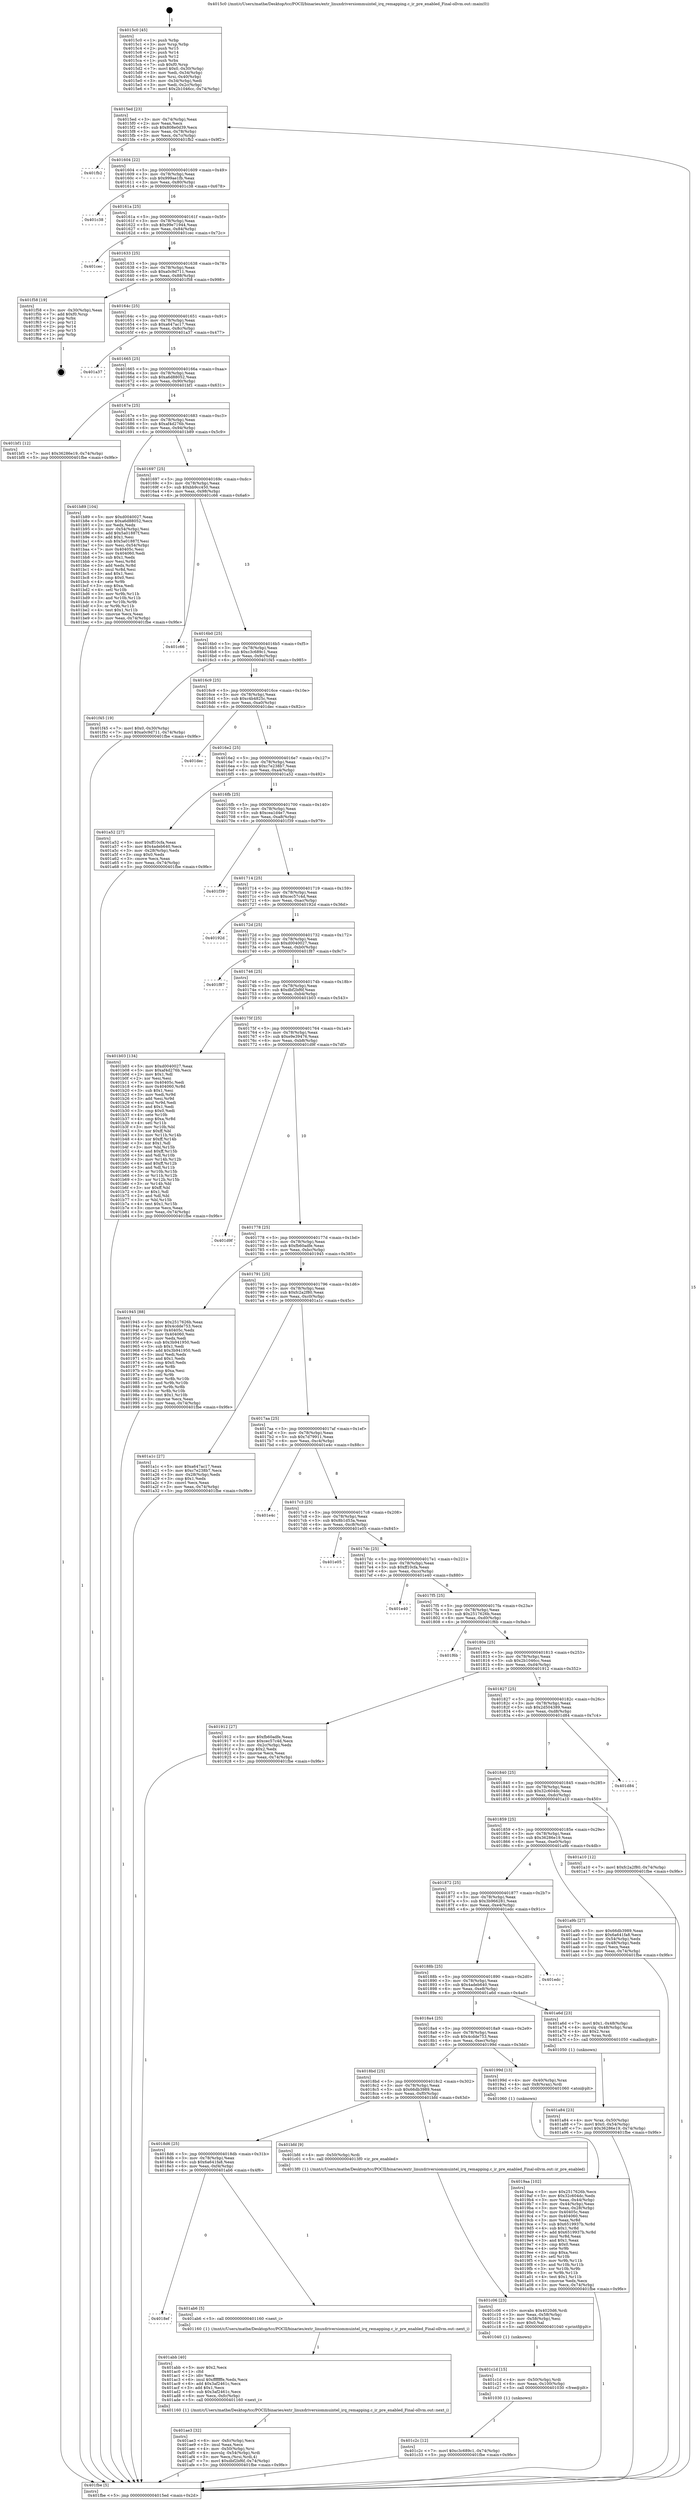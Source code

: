 digraph "0x4015c0" {
  label = "0x4015c0 (/mnt/c/Users/mathe/Desktop/tcc/POCII/binaries/extr_linuxdriversiommuintel_irq_remapping.c_ir_pre_enabled_Final-ollvm.out::main(0))"
  labelloc = "t"
  node[shape=record]

  Entry [label="",width=0.3,height=0.3,shape=circle,fillcolor=black,style=filled]
  "0x4015ed" [label="{
     0x4015ed [23]\l
     | [instrs]\l
     &nbsp;&nbsp;0x4015ed \<+3\>: mov -0x74(%rbp),%eax\l
     &nbsp;&nbsp;0x4015f0 \<+2\>: mov %eax,%ecx\l
     &nbsp;&nbsp;0x4015f2 \<+6\>: sub $0x808e0d39,%ecx\l
     &nbsp;&nbsp;0x4015f8 \<+3\>: mov %eax,-0x78(%rbp)\l
     &nbsp;&nbsp;0x4015fb \<+3\>: mov %ecx,-0x7c(%rbp)\l
     &nbsp;&nbsp;0x4015fe \<+6\>: je 0000000000401fb2 \<main+0x9f2\>\l
  }"]
  "0x401fb2" [label="{
     0x401fb2\l
  }", style=dashed]
  "0x401604" [label="{
     0x401604 [22]\l
     | [instrs]\l
     &nbsp;&nbsp;0x401604 \<+5\>: jmp 0000000000401609 \<main+0x49\>\l
     &nbsp;&nbsp;0x401609 \<+3\>: mov -0x78(%rbp),%eax\l
     &nbsp;&nbsp;0x40160c \<+5\>: sub $0x999ae1fb,%eax\l
     &nbsp;&nbsp;0x401611 \<+3\>: mov %eax,-0x80(%rbp)\l
     &nbsp;&nbsp;0x401614 \<+6\>: je 0000000000401c38 \<main+0x678\>\l
  }"]
  Exit [label="",width=0.3,height=0.3,shape=circle,fillcolor=black,style=filled,peripheries=2]
  "0x401c38" [label="{
     0x401c38\l
  }", style=dashed]
  "0x40161a" [label="{
     0x40161a [25]\l
     | [instrs]\l
     &nbsp;&nbsp;0x40161a \<+5\>: jmp 000000000040161f \<main+0x5f\>\l
     &nbsp;&nbsp;0x40161f \<+3\>: mov -0x78(%rbp),%eax\l
     &nbsp;&nbsp;0x401622 \<+5\>: sub $0x99e71944,%eax\l
     &nbsp;&nbsp;0x401627 \<+6\>: mov %eax,-0x84(%rbp)\l
     &nbsp;&nbsp;0x40162d \<+6\>: je 0000000000401cec \<main+0x72c\>\l
  }"]
  "0x401c2c" [label="{
     0x401c2c [12]\l
     | [instrs]\l
     &nbsp;&nbsp;0x401c2c \<+7\>: movl $0xc3c689c1,-0x74(%rbp)\l
     &nbsp;&nbsp;0x401c33 \<+5\>: jmp 0000000000401fbe \<main+0x9fe\>\l
  }"]
  "0x401cec" [label="{
     0x401cec\l
  }", style=dashed]
  "0x401633" [label="{
     0x401633 [25]\l
     | [instrs]\l
     &nbsp;&nbsp;0x401633 \<+5\>: jmp 0000000000401638 \<main+0x78\>\l
     &nbsp;&nbsp;0x401638 \<+3\>: mov -0x78(%rbp),%eax\l
     &nbsp;&nbsp;0x40163b \<+5\>: sub $0xa0c9d711,%eax\l
     &nbsp;&nbsp;0x401640 \<+6\>: mov %eax,-0x88(%rbp)\l
     &nbsp;&nbsp;0x401646 \<+6\>: je 0000000000401f58 \<main+0x998\>\l
  }"]
  "0x401c1d" [label="{
     0x401c1d [15]\l
     | [instrs]\l
     &nbsp;&nbsp;0x401c1d \<+4\>: mov -0x50(%rbp),%rdi\l
     &nbsp;&nbsp;0x401c21 \<+6\>: mov %eax,-0x100(%rbp)\l
     &nbsp;&nbsp;0x401c27 \<+5\>: call 0000000000401030 \<free@plt\>\l
     | [calls]\l
     &nbsp;&nbsp;0x401030 \{1\} (unknown)\l
  }"]
  "0x401f58" [label="{
     0x401f58 [19]\l
     | [instrs]\l
     &nbsp;&nbsp;0x401f58 \<+3\>: mov -0x30(%rbp),%eax\l
     &nbsp;&nbsp;0x401f5b \<+7\>: add $0xf0,%rsp\l
     &nbsp;&nbsp;0x401f62 \<+1\>: pop %rbx\l
     &nbsp;&nbsp;0x401f63 \<+2\>: pop %r12\l
     &nbsp;&nbsp;0x401f65 \<+2\>: pop %r14\l
     &nbsp;&nbsp;0x401f67 \<+2\>: pop %r15\l
     &nbsp;&nbsp;0x401f69 \<+1\>: pop %rbp\l
     &nbsp;&nbsp;0x401f6a \<+1\>: ret\l
  }"]
  "0x40164c" [label="{
     0x40164c [25]\l
     | [instrs]\l
     &nbsp;&nbsp;0x40164c \<+5\>: jmp 0000000000401651 \<main+0x91\>\l
     &nbsp;&nbsp;0x401651 \<+3\>: mov -0x78(%rbp),%eax\l
     &nbsp;&nbsp;0x401654 \<+5\>: sub $0xa647ac17,%eax\l
     &nbsp;&nbsp;0x401659 \<+6\>: mov %eax,-0x8c(%rbp)\l
     &nbsp;&nbsp;0x40165f \<+6\>: je 0000000000401a37 \<main+0x477\>\l
  }"]
  "0x401c06" [label="{
     0x401c06 [23]\l
     | [instrs]\l
     &nbsp;&nbsp;0x401c06 \<+10\>: movabs $0x4020d6,%rdi\l
     &nbsp;&nbsp;0x401c10 \<+3\>: mov %eax,-0x58(%rbp)\l
     &nbsp;&nbsp;0x401c13 \<+3\>: mov -0x58(%rbp),%esi\l
     &nbsp;&nbsp;0x401c16 \<+2\>: mov $0x0,%al\l
     &nbsp;&nbsp;0x401c18 \<+5\>: call 0000000000401040 \<printf@plt\>\l
     | [calls]\l
     &nbsp;&nbsp;0x401040 \{1\} (unknown)\l
  }"]
  "0x401a37" [label="{
     0x401a37\l
  }", style=dashed]
  "0x401665" [label="{
     0x401665 [25]\l
     | [instrs]\l
     &nbsp;&nbsp;0x401665 \<+5\>: jmp 000000000040166a \<main+0xaa\>\l
     &nbsp;&nbsp;0x40166a \<+3\>: mov -0x78(%rbp),%eax\l
     &nbsp;&nbsp;0x40166d \<+5\>: sub $0xa6d88052,%eax\l
     &nbsp;&nbsp;0x401672 \<+6\>: mov %eax,-0x90(%rbp)\l
     &nbsp;&nbsp;0x401678 \<+6\>: je 0000000000401bf1 \<main+0x631\>\l
  }"]
  "0x401ae3" [label="{
     0x401ae3 [32]\l
     | [instrs]\l
     &nbsp;&nbsp;0x401ae3 \<+6\>: mov -0xfc(%rbp),%ecx\l
     &nbsp;&nbsp;0x401ae9 \<+3\>: imul %eax,%ecx\l
     &nbsp;&nbsp;0x401aec \<+4\>: mov -0x50(%rbp),%rsi\l
     &nbsp;&nbsp;0x401af0 \<+4\>: movslq -0x54(%rbp),%rdi\l
     &nbsp;&nbsp;0x401af4 \<+3\>: mov %ecx,(%rsi,%rdi,4)\l
     &nbsp;&nbsp;0x401af7 \<+7\>: movl $0xdbf2bf6f,-0x74(%rbp)\l
     &nbsp;&nbsp;0x401afe \<+5\>: jmp 0000000000401fbe \<main+0x9fe\>\l
  }"]
  "0x401bf1" [label="{
     0x401bf1 [12]\l
     | [instrs]\l
     &nbsp;&nbsp;0x401bf1 \<+7\>: movl $0x36286e19,-0x74(%rbp)\l
     &nbsp;&nbsp;0x401bf8 \<+5\>: jmp 0000000000401fbe \<main+0x9fe\>\l
  }"]
  "0x40167e" [label="{
     0x40167e [25]\l
     | [instrs]\l
     &nbsp;&nbsp;0x40167e \<+5\>: jmp 0000000000401683 \<main+0xc3\>\l
     &nbsp;&nbsp;0x401683 \<+3\>: mov -0x78(%rbp),%eax\l
     &nbsp;&nbsp;0x401686 \<+5\>: sub $0xaf4d276b,%eax\l
     &nbsp;&nbsp;0x40168b \<+6\>: mov %eax,-0x94(%rbp)\l
     &nbsp;&nbsp;0x401691 \<+6\>: je 0000000000401b89 \<main+0x5c9\>\l
  }"]
  "0x401abb" [label="{
     0x401abb [40]\l
     | [instrs]\l
     &nbsp;&nbsp;0x401abb \<+5\>: mov $0x2,%ecx\l
     &nbsp;&nbsp;0x401ac0 \<+1\>: cltd\l
     &nbsp;&nbsp;0x401ac1 \<+2\>: idiv %ecx\l
     &nbsp;&nbsp;0x401ac3 \<+6\>: imul $0xfffffffe,%edx,%ecx\l
     &nbsp;&nbsp;0x401ac9 \<+6\>: add $0x3af2461c,%ecx\l
     &nbsp;&nbsp;0x401acf \<+3\>: add $0x1,%ecx\l
     &nbsp;&nbsp;0x401ad2 \<+6\>: sub $0x3af2461c,%ecx\l
     &nbsp;&nbsp;0x401ad8 \<+6\>: mov %ecx,-0xfc(%rbp)\l
     &nbsp;&nbsp;0x401ade \<+5\>: call 0000000000401160 \<next_i\>\l
     | [calls]\l
     &nbsp;&nbsp;0x401160 \{1\} (/mnt/c/Users/mathe/Desktop/tcc/POCII/binaries/extr_linuxdriversiommuintel_irq_remapping.c_ir_pre_enabled_Final-ollvm.out::next_i)\l
  }"]
  "0x401b89" [label="{
     0x401b89 [104]\l
     | [instrs]\l
     &nbsp;&nbsp;0x401b89 \<+5\>: mov $0xd0040027,%eax\l
     &nbsp;&nbsp;0x401b8e \<+5\>: mov $0xa6d88052,%ecx\l
     &nbsp;&nbsp;0x401b93 \<+2\>: xor %edx,%edx\l
     &nbsp;&nbsp;0x401b95 \<+3\>: mov -0x54(%rbp),%esi\l
     &nbsp;&nbsp;0x401b98 \<+6\>: add $0x5a01887f,%esi\l
     &nbsp;&nbsp;0x401b9e \<+3\>: add $0x1,%esi\l
     &nbsp;&nbsp;0x401ba1 \<+6\>: sub $0x5a01887f,%esi\l
     &nbsp;&nbsp;0x401ba7 \<+3\>: mov %esi,-0x54(%rbp)\l
     &nbsp;&nbsp;0x401baa \<+7\>: mov 0x40405c,%esi\l
     &nbsp;&nbsp;0x401bb1 \<+7\>: mov 0x404060,%edi\l
     &nbsp;&nbsp;0x401bb8 \<+3\>: sub $0x1,%edx\l
     &nbsp;&nbsp;0x401bbb \<+3\>: mov %esi,%r8d\l
     &nbsp;&nbsp;0x401bbe \<+3\>: add %edx,%r8d\l
     &nbsp;&nbsp;0x401bc1 \<+4\>: imul %r8d,%esi\l
     &nbsp;&nbsp;0x401bc5 \<+3\>: and $0x1,%esi\l
     &nbsp;&nbsp;0x401bc8 \<+3\>: cmp $0x0,%esi\l
     &nbsp;&nbsp;0x401bcb \<+4\>: sete %r9b\l
     &nbsp;&nbsp;0x401bcf \<+3\>: cmp $0xa,%edi\l
     &nbsp;&nbsp;0x401bd2 \<+4\>: setl %r10b\l
     &nbsp;&nbsp;0x401bd6 \<+3\>: mov %r9b,%r11b\l
     &nbsp;&nbsp;0x401bd9 \<+3\>: and %r10b,%r11b\l
     &nbsp;&nbsp;0x401bdc \<+3\>: xor %r10b,%r9b\l
     &nbsp;&nbsp;0x401bdf \<+3\>: or %r9b,%r11b\l
     &nbsp;&nbsp;0x401be2 \<+4\>: test $0x1,%r11b\l
     &nbsp;&nbsp;0x401be6 \<+3\>: cmovne %ecx,%eax\l
     &nbsp;&nbsp;0x401be9 \<+3\>: mov %eax,-0x74(%rbp)\l
     &nbsp;&nbsp;0x401bec \<+5\>: jmp 0000000000401fbe \<main+0x9fe\>\l
  }"]
  "0x401697" [label="{
     0x401697 [25]\l
     | [instrs]\l
     &nbsp;&nbsp;0x401697 \<+5\>: jmp 000000000040169c \<main+0xdc\>\l
     &nbsp;&nbsp;0x40169c \<+3\>: mov -0x78(%rbp),%eax\l
     &nbsp;&nbsp;0x40169f \<+5\>: sub $0xbb9cc450,%eax\l
     &nbsp;&nbsp;0x4016a4 \<+6\>: mov %eax,-0x98(%rbp)\l
     &nbsp;&nbsp;0x4016aa \<+6\>: je 0000000000401c66 \<main+0x6a6\>\l
  }"]
  "0x4018ef" [label="{
     0x4018ef\l
  }", style=dashed]
  "0x401c66" [label="{
     0x401c66\l
  }", style=dashed]
  "0x4016b0" [label="{
     0x4016b0 [25]\l
     | [instrs]\l
     &nbsp;&nbsp;0x4016b0 \<+5\>: jmp 00000000004016b5 \<main+0xf5\>\l
     &nbsp;&nbsp;0x4016b5 \<+3\>: mov -0x78(%rbp),%eax\l
     &nbsp;&nbsp;0x4016b8 \<+5\>: sub $0xc3c689c1,%eax\l
     &nbsp;&nbsp;0x4016bd \<+6\>: mov %eax,-0x9c(%rbp)\l
     &nbsp;&nbsp;0x4016c3 \<+6\>: je 0000000000401f45 \<main+0x985\>\l
  }"]
  "0x401ab6" [label="{
     0x401ab6 [5]\l
     | [instrs]\l
     &nbsp;&nbsp;0x401ab6 \<+5\>: call 0000000000401160 \<next_i\>\l
     | [calls]\l
     &nbsp;&nbsp;0x401160 \{1\} (/mnt/c/Users/mathe/Desktop/tcc/POCII/binaries/extr_linuxdriversiommuintel_irq_remapping.c_ir_pre_enabled_Final-ollvm.out::next_i)\l
  }"]
  "0x401f45" [label="{
     0x401f45 [19]\l
     | [instrs]\l
     &nbsp;&nbsp;0x401f45 \<+7\>: movl $0x0,-0x30(%rbp)\l
     &nbsp;&nbsp;0x401f4c \<+7\>: movl $0xa0c9d711,-0x74(%rbp)\l
     &nbsp;&nbsp;0x401f53 \<+5\>: jmp 0000000000401fbe \<main+0x9fe\>\l
  }"]
  "0x4016c9" [label="{
     0x4016c9 [25]\l
     | [instrs]\l
     &nbsp;&nbsp;0x4016c9 \<+5\>: jmp 00000000004016ce \<main+0x10e\>\l
     &nbsp;&nbsp;0x4016ce \<+3\>: mov -0x78(%rbp),%eax\l
     &nbsp;&nbsp;0x4016d1 \<+5\>: sub $0xc4b4825c,%eax\l
     &nbsp;&nbsp;0x4016d6 \<+6\>: mov %eax,-0xa0(%rbp)\l
     &nbsp;&nbsp;0x4016dc \<+6\>: je 0000000000401dec \<main+0x82c\>\l
  }"]
  "0x4018d6" [label="{
     0x4018d6 [25]\l
     | [instrs]\l
     &nbsp;&nbsp;0x4018d6 \<+5\>: jmp 00000000004018db \<main+0x31b\>\l
     &nbsp;&nbsp;0x4018db \<+3\>: mov -0x78(%rbp),%eax\l
     &nbsp;&nbsp;0x4018de \<+5\>: sub $0x6a641fa8,%eax\l
     &nbsp;&nbsp;0x4018e3 \<+6\>: mov %eax,-0xf4(%rbp)\l
     &nbsp;&nbsp;0x4018e9 \<+6\>: je 0000000000401ab6 \<main+0x4f6\>\l
  }"]
  "0x401dec" [label="{
     0x401dec\l
  }", style=dashed]
  "0x4016e2" [label="{
     0x4016e2 [25]\l
     | [instrs]\l
     &nbsp;&nbsp;0x4016e2 \<+5\>: jmp 00000000004016e7 \<main+0x127\>\l
     &nbsp;&nbsp;0x4016e7 \<+3\>: mov -0x78(%rbp),%eax\l
     &nbsp;&nbsp;0x4016ea \<+5\>: sub $0xc7e238b7,%eax\l
     &nbsp;&nbsp;0x4016ef \<+6\>: mov %eax,-0xa4(%rbp)\l
     &nbsp;&nbsp;0x4016f5 \<+6\>: je 0000000000401a52 \<main+0x492\>\l
  }"]
  "0x401bfd" [label="{
     0x401bfd [9]\l
     | [instrs]\l
     &nbsp;&nbsp;0x401bfd \<+4\>: mov -0x50(%rbp),%rdi\l
     &nbsp;&nbsp;0x401c01 \<+5\>: call 00000000004013f0 \<ir_pre_enabled\>\l
     | [calls]\l
     &nbsp;&nbsp;0x4013f0 \{1\} (/mnt/c/Users/mathe/Desktop/tcc/POCII/binaries/extr_linuxdriversiommuintel_irq_remapping.c_ir_pre_enabled_Final-ollvm.out::ir_pre_enabled)\l
  }"]
  "0x401a52" [label="{
     0x401a52 [27]\l
     | [instrs]\l
     &nbsp;&nbsp;0x401a52 \<+5\>: mov $0xff10cfa,%eax\l
     &nbsp;&nbsp;0x401a57 \<+5\>: mov $0x4adeb640,%ecx\l
     &nbsp;&nbsp;0x401a5c \<+3\>: mov -0x28(%rbp),%edx\l
     &nbsp;&nbsp;0x401a5f \<+3\>: cmp $0x0,%edx\l
     &nbsp;&nbsp;0x401a62 \<+3\>: cmove %ecx,%eax\l
     &nbsp;&nbsp;0x401a65 \<+3\>: mov %eax,-0x74(%rbp)\l
     &nbsp;&nbsp;0x401a68 \<+5\>: jmp 0000000000401fbe \<main+0x9fe\>\l
  }"]
  "0x4016fb" [label="{
     0x4016fb [25]\l
     | [instrs]\l
     &nbsp;&nbsp;0x4016fb \<+5\>: jmp 0000000000401700 \<main+0x140\>\l
     &nbsp;&nbsp;0x401700 \<+3\>: mov -0x78(%rbp),%eax\l
     &nbsp;&nbsp;0x401703 \<+5\>: sub $0xcea1d4e7,%eax\l
     &nbsp;&nbsp;0x401708 \<+6\>: mov %eax,-0xa8(%rbp)\l
     &nbsp;&nbsp;0x40170e \<+6\>: je 0000000000401f39 \<main+0x979\>\l
  }"]
  "0x401a84" [label="{
     0x401a84 [23]\l
     | [instrs]\l
     &nbsp;&nbsp;0x401a84 \<+4\>: mov %rax,-0x50(%rbp)\l
     &nbsp;&nbsp;0x401a88 \<+7\>: movl $0x0,-0x54(%rbp)\l
     &nbsp;&nbsp;0x401a8f \<+7\>: movl $0x36286e19,-0x74(%rbp)\l
     &nbsp;&nbsp;0x401a96 \<+5\>: jmp 0000000000401fbe \<main+0x9fe\>\l
  }"]
  "0x401f39" [label="{
     0x401f39\l
  }", style=dashed]
  "0x401714" [label="{
     0x401714 [25]\l
     | [instrs]\l
     &nbsp;&nbsp;0x401714 \<+5\>: jmp 0000000000401719 \<main+0x159\>\l
     &nbsp;&nbsp;0x401719 \<+3\>: mov -0x78(%rbp),%eax\l
     &nbsp;&nbsp;0x40171c \<+5\>: sub $0xcec57c4d,%eax\l
     &nbsp;&nbsp;0x401721 \<+6\>: mov %eax,-0xac(%rbp)\l
     &nbsp;&nbsp;0x401727 \<+6\>: je 000000000040192d \<main+0x36d\>\l
  }"]
  "0x4019aa" [label="{
     0x4019aa [102]\l
     | [instrs]\l
     &nbsp;&nbsp;0x4019aa \<+5\>: mov $0x2517626b,%ecx\l
     &nbsp;&nbsp;0x4019af \<+5\>: mov $0x32c604dc,%edx\l
     &nbsp;&nbsp;0x4019b4 \<+3\>: mov %eax,-0x44(%rbp)\l
     &nbsp;&nbsp;0x4019b7 \<+3\>: mov -0x44(%rbp),%eax\l
     &nbsp;&nbsp;0x4019ba \<+3\>: mov %eax,-0x28(%rbp)\l
     &nbsp;&nbsp;0x4019bd \<+7\>: mov 0x40405c,%eax\l
     &nbsp;&nbsp;0x4019c4 \<+7\>: mov 0x404060,%esi\l
     &nbsp;&nbsp;0x4019cb \<+3\>: mov %eax,%r8d\l
     &nbsp;&nbsp;0x4019ce \<+7\>: sub $0x6519937b,%r8d\l
     &nbsp;&nbsp;0x4019d5 \<+4\>: sub $0x1,%r8d\l
     &nbsp;&nbsp;0x4019d9 \<+7\>: add $0x6519937b,%r8d\l
     &nbsp;&nbsp;0x4019e0 \<+4\>: imul %r8d,%eax\l
     &nbsp;&nbsp;0x4019e4 \<+3\>: and $0x1,%eax\l
     &nbsp;&nbsp;0x4019e7 \<+3\>: cmp $0x0,%eax\l
     &nbsp;&nbsp;0x4019ea \<+4\>: sete %r9b\l
     &nbsp;&nbsp;0x4019ee \<+3\>: cmp $0xa,%esi\l
     &nbsp;&nbsp;0x4019f1 \<+4\>: setl %r10b\l
     &nbsp;&nbsp;0x4019f5 \<+3\>: mov %r9b,%r11b\l
     &nbsp;&nbsp;0x4019f8 \<+3\>: and %r10b,%r11b\l
     &nbsp;&nbsp;0x4019fb \<+3\>: xor %r10b,%r9b\l
     &nbsp;&nbsp;0x4019fe \<+3\>: or %r9b,%r11b\l
     &nbsp;&nbsp;0x401a01 \<+4\>: test $0x1,%r11b\l
     &nbsp;&nbsp;0x401a05 \<+3\>: cmovne %edx,%ecx\l
     &nbsp;&nbsp;0x401a08 \<+3\>: mov %ecx,-0x74(%rbp)\l
     &nbsp;&nbsp;0x401a0b \<+5\>: jmp 0000000000401fbe \<main+0x9fe\>\l
  }"]
  "0x40192d" [label="{
     0x40192d\l
  }", style=dashed]
  "0x40172d" [label="{
     0x40172d [25]\l
     | [instrs]\l
     &nbsp;&nbsp;0x40172d \<+5\>: jmp 0000000000401732 \<main+0x172\>\l
     &nbsp;&nbsp;0x401732 \<+3\>: mov -0x78(%rbp),%eax\l
     &nbsp;&nbsp;0x401735 \<+5\>: sub $0xd0040027,%eax\l
     &nbsp;&nbsp;0x40173a \<+6\>: mov %eax,-0xb0(%rbp)\l
     &nbsp;&nbsp;0x401740 \<+6\>: je 0000000000401f87 \<main+0x9c7\>\l
  }"]
  "0x4018bd" [label="{
     0x4018bd [25]\l
     | [instrs]\l
     &nbsp;&nbsp;0x4018bd \<+5\>: jmp 00000000004018c2 \<main+0x302\>\l
     &nbsp;&nbsp;0x4018c2 \<+3\>: mov -0x78(%rbp),%eax\l
     &nbsp;&nbsp;0x4018c5 \<+5\>: sub $0x66db3989,%eax\l
     &nbsp;&nbsp;0x4018ca \<+6\>: mov %eax,-0xf0(%rbp)\l
     &nbsp;&nbsp;0x4018d0 \<+6\>: je 0000000000401bfd \<main+0x63d\>\l
  }"]
  "0x401f87" [label="{
     0x401f87\l
  }", style=dashed]
  "0x401746" [label="{
     0x401746 [25]\l
     | [instrs]\l
     &nbsp;&nbsp;0x401746 \<+5\>: jmp 000000000040174b \<main+0x18b\>\l
     &nbsp;&nbsp;0x40174b \<+3\>: mov -0x78(%rbp),%eax\l
     &nbsp;&nbsp;0x40174e \<+5\>: sub $0xdbf2bf6f,%eax\l
     &nbsp;&nbsp;0x401753 \<+6\>: mov %eax,-0xb4(%rbp)\l
     &nbsp;&nbsp;0x401759 \<+6\>: je 0000000000401b03 \<main+0x543\>\l
  }"]
  "0x40199d" [label="{
     0x40199d [13]\l
     | [instrs]\l
     &nbsp;&nbsp;0x40199d \<+4\>: mov -0x40(%rbp),%rax\l
     &nbsp;&nbsp;0x4019a1 \<+4\>: mov 0x8(%rax),%rdi\l
     &nbsp;&nbsp;0x4019a5 \<+5\>: call 0000000000401060 \<atoi@plt\>\l
     | [calls]\l
     &nbsp;&nbsp;0x401060 \{1\} (unknown)\l
  }"]
  "0x401b03" [label="{
     0x401b03 [134]\l
     | [instrs]\l
     &nbsp;&nbsp;0x401b03 \<+5\>: mov $0xd0040027,%eax\l
     &nbsp;&nbsp;0x401b08 \<+5\>: mov $0xaf4d276b,%ecx\l
     &nbsp;&nbsp;0x401b0d \<+2\>: mov $0x1,%dl\l
     &nbsp;&nbsp;0x401b0f \<+2\>: xor %esi,%esi\l
     &nbsp;&nbsp;0x401b11 \<+7\>: mov 0x40405c,%edi\l
     &nbsp;&nbsp;0x401b18 \<+8\>: mov 0x404060,%r8d\l
     &nbsp;&nbsp;0x401b20 \<+3\>: sub $0x1,%esi\l
     &nbsp;&nbsp;0x401b23 \<+3\>: mov %edi,%r9d\l
     &nbsp;&nbsp;0x401b26 \<+3\>: add %esi,%r9d\l
     &nbsp;&nbsp;0x401b29 \<+4\>: imul %r9d,%edi\l
     &nbsp;&nbsp;0x401b2d \<+3\>: and $0x1,%edi\l
     &nbsp;&nbsp;0x401b30 \<+3\>: cmp $0x0,%edi\l
     &nbsp;&nbsp;0x401b33 \<+4\>: sete %r10b\l
     &nbsp;&nbsp;0x401b37 \<+4\>: cmp $0xa,%r8d\l
     &nbsp;&nbsp;0x401b3b \<+4\>: setl %r11b\l
     &nbsp;&nbsp;0x401b3f \<+3\>: mov %r10b,%bl\l
     &nbsp;&nbsp;0x401b42 \<+3\>: xor $0xff,%bl\l
     &nbsp;&nbsp;0x401b45 \<+3\>: mov %r11b,%r14b\l
     &nbsp;&nbsp;0x401b48 \<+4\>: xor $0xff,%r14b\l
     &nbsp;&nbsp;0x401b4c \<+3\>: xor $0x1,%dl\l
     &nbsp;&nbsp;0x401b4f \<+3\>: mov %bl,%r15b\l
     &nbsp;&nbsp;0x401b52 \<+4\>: and $0xff,%r15b\l
     &nbsp;&nbsp;0x401b56 \<+3\>: and %dl,%r10b\l
     &nbsp;&nbsp;0x401b59 \<+3\>: mov %r14b,%r12b\l
     &nbsp;&nbsp;0x401b5c \<+4\>: and $0xff,%r12b\l
     &nbsp;&nbsp;0x401b60 \<+3\>: and %dl,%r11b\l
     &nbsp;&nbsp;0x401b63 \<+3\>: or %r10b,%r15b\l
     &nbsp;&nbsp;0x401b66 \<+3\>: or %r11b,%r12b\l
     &nbsp;&nbsp;0x401b69 \<+3\>: xor %r12b,%r15b\l
     &nbsp;&nbsp;0x401b6c \<+3\>: or %r14b,%bl\l
     &nbsp;&nbsp;0x401b6f \<+3\>: xor $0xff,%bl\l
     &nbsp;&nbsp;0x401b72 \<+3\>: or $0x1,%dl\l
     &nbsp;&nbsp;0x401b75 \<+2\>: and %dl,%bl\l
     &nbsp;&nbsp;0x401b77 \<+3\>: or %bl,%r15b\l
     &nbsp;&nbsp;0x401b7a \<+4\>: test $0x1,%r15b\l
     &nbsp;&nbsp;0x401b7e \<+3\>: cmovne %ecx,%eax\l
     &nbsp;&nbsp;0x401b81 \<+3\>: mov %eax,-0x74(%rbp)\l
     &nbsp;&nbsp;0x401b84 \<+5\>: jmp 0000000000401fbe \<main+0x9fe\>\l
  }"]
  "0x40175f" [label="{
     0x40175f [25]\l
     | [instrs]\l
     &nbsp;&nbsp;0x40175f \<+5\>: jmp 0000000000401764 \<main+0x1a4\>\l
     &nbsp;&nbsp;0x401764 \<+3\>: mov -0x78(%rbp),%eax\l
     &nbsp;&nbsp;0x401767 \<+5\>: sub $0xe9e39476,%eax\l
     &nbsp;&nbsp;0x40176c \<+6\>: mov %eax,-0xb8(%rbp)\l
     &nbsp;&nbsp;0x401772 \<+6\>: je 0000000000401d9f \<main+0x7df\>\l
  }"]
  "0x4018a4" [label="{
     0x4018a4 [25]\l
     | [instrs]\l
     &nbsp;&nbsp;0x4018a4 \<+5\>: jmp 00000000004018a9 \<main+0x2e9\>\l
     &nbsp;&nbsp;0x4018a9 \<+3\>: mov -0x78(%rbp),%eax\l
     &nbsp;&nbsp;0x4018ac \<+5\>: sub $0x4cdde753,%eax\l
     &nbsp;&nbsp;0x4018b1 \<+6\>: mov %eax,-0xec(%rbp)\l
     &nbsp;&nbsp;0x4018b7 \<+6\>: je 000000000040199d \<main+0x3dd\>\l
  }"]
  "0x401d9f" [label="{
     0x401d9f\l
  }", style=dashed]
  "0x401778" [label="{
     0x401778 [25]\l
     | [instrs]\l
     &nbsp;&nbsp;0x401778 \<+5\>: jmp 000000000040177d \<main+0x1bd\>\l
     &nbsp;&nbsp;0x40177d \<+3\>: mov -0x78(%rbp),%eax\l
     &nbsp;&nbsp;0x401780 \<+5\>: sub $0xfb60adfe,%eax\l
     &nbsp;&nbsp;0x401785 \<+6\>: mov %eax,-0xbc(%rbp)\l
     &nbsp;&nbsp;0x40178b \<+6\>: je 0000000000401945 \<main+0x385\>\l
  }"]
  "0x401a6d" [label="{
     0x401a6d [23]\l
     | [instrs]\l
     &nbsp;&nbsp;0x401a6d \<+7\>: movl $0x1,-0x48(%rbp)\l
     &nbsp;&nbsp;0x401a74 \<+4\>: movslq -0x48(%rbp),%rax\l
     &nbsp;&nbsp;0x401a78 \<+4\>: shl $0x2,%rax\l
     &nbsp;&nbsp;0x401a7c \<+3\>: mov %rax,%rdi\l
     &nbsp;&nbsp;0x401a7f \<+5\>: call 0000000000401050 \<malloc@plt\>\l
     | [calls]\l
     &nbsp;&nbsp;0x401050 \{1\} (unknown)\l
  }"]
  "0x401945" [label="{
     0x401945 [88]\l
     | [instrs]\l
     &nbsp;&nbsp;0x401945 \<+5\>: mov $0x2517626b,%eax\l
     &nbsp;&nbsp;0x40194a \<+5\>: mov $0x4cdde753,%ecx\l
     &nbsp;&nbsp;0x40194f \<+7\>: mov 0x40405c,%edx\l
     &nbsp;&nbsp;0x401956 \<+7\>: mov 0x404060,%esi\l
     &nbsp;&nbsp;0x40195d \<+2\>: mov %edx,%edi\l
     &nbsp;&nbsp;0x40195f \<+6\>: sub $0x3b941950,%edi\l
     &nbsp;&nbsp;0x401965 \<+3\>: sub $0x1,%edi\l
     &nbsp;&nbsp;0x401968 \<+6\>: add $0x3b941950,%edi\l
     &nbsp;&nbsp;0x40196e \<+3\>: imul %edi,%edx\l
     &nbsp;&nbsp;0x401971 \<+3\>: and $0x1,%edx\l
     &nbsp;&nbsp;0x401974 \<+3\>: cmp $0x0,%edx\l
     &nbsp;&nbsp;0x401977 \<+4\>: sete %r8b\l
     &nbsp;&nbsp;0x40197b \<+3\>: cmp $0xa,%esi\l
     &nbsp;&nbsp;0x40197e \<+4\>: setl %r9b\l
     &nbsp;&nbsp;0x401982 \<+3\>: mov %r8b,%r10b\l
     &nbsp;&nbsp;0x401985 \<+3\>: and %r9b,%r10b\l
     &nbsp;&nbsp;0x401988 \<+3\>: xor %r9b,%r8b\l
     &nbsp;&nbsp;0x40198b \<+3\>: or %r8b,%r10b\l
     &nbsp;&nbsp;0x40198e \<+4\>: test $0x1,%r10b\l
     &nbsp;&nbsp;0x401992 \<+3\>: cmovne %ecx,%eax\l
     &nbsp;&nbsp;0x401995 \<+3\>: mov %eax,-0x74(%rbp)\l
     &nbsp;&nbsp;0x401998 \<+5\>: jmp 0000000000401fbe \<main+0x9fe\>\l
  }"]
  "0x401791" [label="{
     0x401791 [25]\l
     | [instrs]\l
     &nbsp;&nbsp;0x401791 \<+5\>: jmp 0000000000401796 \<main+0x1d6\>\l
     &nbsp;&nbsp;0x401796 \<+3\>: mov -0x78(%rbp),%eax\l
     &nbsp;&nbsp;0x401799 \<+5\>: sub $0xfc2a2f80,%eax\l
     &nbsp;&nbsp;0x40179e \<+6\>: mov %eax,-0xc0(%rbp)\l
     &nbsp;&nbsp;0x4017a4 \<+6\>: je 0000000000401a1c \<main+0x45c\>\l
  }"]
  "0x40188b" [label="{
     0x40188b [25]\l
     | [instrs]\l
     &nbsp;&nbsp;0x40188b \<+5\>: jmp 0000000000401890 \<main+0x2d0\>\l
     &nbsp;&nbsp;0x401890 \<+3\>: mov -0x78(%rbp),%eax\l
     &nbsp;&nbsp;0x401893 \<+5\>: sub $0x4adeb640,%eax\l
     &nbsp;&nbsp;0x401898 \<+6\>: mov %eax,-0xe8(%rbp)\l
     &nbsp;&nbsp;0x40189e \<+6\>: je 0000000000401a6d \<main+0x4ad\>\l
  }"]
  "0x401a1c" [label="{
     0x401a1c [27]\l
     | [instrs]\l
     &nbsp;&nbsp;0x401a1c \<+5\>: mov $0xa647ac17,%eax\l
     &nbsp;&nbsp;0x401a21 \<+5\>: mov $0xc7e238b7,%ecx\l
     &nbsp;&nbsp;0x401a26 \<+3\>: mov -0x28(%rbp),%edx\l
     &nbsp;&nbsp;0x401a29 \<+3\>: cmp $0x1,%edx\l
     &nbsp;&nbsp;0x401a2c \<+3\>: cmovl %ecx,%eax\l
     &nbsp;&nbsp;0x401a2f \<+3\>: mov %eax,-0x74(%rbp)\l
     &nbsp;&nbsp;0x401a32 \<+5\>: jmp 0000000000401fbe \<main+0x9fe\>\l
  }"]
  "0x4017aa" [label="{
     0x4017aa [25]\l
     | [instrs]\l
     &nbsp;&nbsp;0x4017aa \<+5\>: jmp 00000000004017af \<main+0x1ef\>\l
     &nbsp;&nbsp;0x4017af \<+3\>: mov -0x78(%rbp),%eax\l
     &nbsp;&nbsp;0x4017b2 \<+5\>: sub $0x7d79911,%eax\l
     &nbsp;&nbsp;0x4017b7 \<+6\>: mov %eax,-0xc4(%rbp)\l
     &nbsp;&nbsp;0x4017bd \<+6\>: je 0000000000401e4c \<main+0x88c\>\l
  }"]
  "0x401edc" [label="{
     0x401edc\l
  }", style=dashed]
  "0x401e4c" [label="{
     0x401e4c\l
  }", style=dashed]
  "0x4017c3" [label="{
     0x4017c3 [25]\l
     | [instrs]\l
     &nbsp;&nbsp;0x4017c3 \<+5\>: jmp 00000000004017c8 \<main+0x208\>\l
     &nbsp;&nbsp;0x4017c8 \<+3\>: mov -0x78(%rbp),%eax\l
     &nbsp;&nbsp;0x4017cb \<+5\>: sub $0x8b1d53a,%eax\l
     &nbsp;&nbsp;0x4017d0 \<+6\>: mov %eax,-0xc8(%rbp)\l
     &nbsp;&nbsp;0x4017d6 \<+6\>: je 0000000000401e05 \<main+0x845\>\l
  }"]
  "0x401872" [label="{
     0x401872 [25]\l
     | [instrs]\l
     &nbsp;&nbsp;0x401872 \<+5\>: jmp 0000000000401877 \<main+0x2b7\>\l
     &nbsp;&nbsp;0x401877 \<+3\>: mov -0x78(%rbp),%eax\l
     &nbsp;&nbsp;0x40187a \<+5\>: sub $0x3b966281,%eax\l
     &nbsp;&nbsp;0x40187f \<+6\>: mov %eax,-0xe4(%rbp)\l
     &nbsp;&nbsp;0x401885 \<+6\>: je 0000000000401edc \<main+0x91c\>\l
  }"]
  "0x401e05" [label="{
     0x401e05\l
  }", style=dashed]
  "0x4017dc" [label="{
     0x4017dc [25]\l
     | [instrs]\l
     &nbsp;&nbsp;0x4017dc \<+5\>: jmp 00000000004017e1 \<main+0x221\>\l
     &nbsp;&nbsp;0x4017e1 \<+3\>: mov -0x78(%rbp),%eax\l
     &nbsp;&nbsp;0x4017e4 \<+5\>: sub $0xff10cfa,%eax\l
     &nbsp;&nbsp;0x4017e9 \<+6\>: mov %eax,-0xcc(%rbp)\l
     &nbsp;&nbsp;0x4017ef \<+6\>: je 0000000000401e40 \<main+0x880\>\l
  }"]
  "0x401a9b" [label="{
     0x401a9b [27]\l
     | [instrs]\l
     &nbsp;&nbsp;0x401a9b \<+5\>: mov $0x66db3989,%eax\l
     &nbsp;&nbsp;0x401aa0 \<+5\>: mov $0x6a641fa8,%ecx\l
     &nbsp;&nbsp;0x401aa5 \<+3\>: mov -0x54(%rbp),%edx\l
     &nbsp;&nbsp;0x401aa8 \<+3\>: cmp -0x48(%rbp),%edx\l
     &nbsp;&nbsp;0x401aab \<+3\>: cmovl %ecx,%eax\l
     &nbsp;&nbsp;0x401aae \<+3\>: mov %eax,-0x74(%rbp)\l
     &nbsp;&nbsp;0x401ab1 \<+5\>: jmp 0000000000401fbe \<main+0x9fe\>\l
  }"]
  "0x401e40" [label="{
     0x401e40\l
  }", style=dashed]
  "0x4017f5" [label="{
     0x4017f5 [25]\l
     | [instrs]\l
     &nbsp;&nbsp;0x4017f5 \<+5\>: jmp 00000000004017fa \<main+0x23a\>\l
     &nbsp;&nbsp;0x4017fa \<+3\>: mov -0x78(%rbp),%eax\l
     &nbsp;&nbsp;0x4017fd \<+5\>: sub $0x2517626b,%eax\l
     &nbsp;&nbsp;0x401802 \<+6\>: mov %eax,-0xd0(%rbp)\l
     &nbsp;&nbsp;0x401808 \<+6\>: je 0000000000401f6b \<main+0x9ab\>\l
  }"]
  "0x401859" [label="{
     0x401859 [25]\l
     | [instrs]\l
     &nbsp;&nbsp;0x401859 \<+5\>: jmp 000000000040185e \<main+0x29e\>\l
     &nbsp;&nbsp;0x40185e \<+3\>: mov -0x78(%rbp),%eax\l
     &nbsp;&nbsp;0x401861 \<+5\>: sub $0x36286e19,%eax\l
     &nbsp;&nbsp;0x401866 \<+6\>: mov %eax,-0xe0(%rbp)\l
     &nbsp;&nbsp;0x40186c \<+6\>: je 0000000000401a9b \<main+0x4db\>\l
  }"]
  "0x401f6b" [label="{
     0x401f6b\l
  }", style=dashed]
  "0x40180e" [label="{
     0x40180e [25]\l
     | [instrs]\l
     &nbsp;&nbsp;0x40180e \<+5\>: jmp 0000000000401813 \<main+0x253\>\l
     &nbsp;&nbsp;0x401813 \<+3\>: mov -0x78(%rbp),%eax\l
     &nbsp;&nbsp;0x401816 \<+5\>: sub $0x2b1046cc,%eax\l
     &nbsp;&nbsp;0x40181b \<+6\>: mov %eax,-0xd4(%rbp)\l
     &nbsp;&nbsp;0x401821 \<+6\>: je 0000000000401912 \<main+0x352\>\l
  }"]
  "0x401a10" [label="{
     0x401a10 [12]\l
     | [instrs]\l
     &nbsp;&nbsp;0x401a10 \<+7\>: movl $0xfc2a2f80,-0x74(%rbp)\l
     &nbsp;&nbsp;0x401a17 \<+5\>: jmp 0000000000401fbe \<main+0x9fe\>\l
  }"]
  "0x401912" [label="{
     0x401912 [27]\l
     | [instrs]\l
     &nbsp;&nbsp;0x401912 \<+5\>: mov $0xfb60adfe,%eax\l
     &nbsp;&nbsp;0x401917 \<+5\>: mov $0xcec57c4d,%ecx\l
     &nbsp;&nbsp;0x40191c \<+3\>: mov -0x2c(%rbp),%edx\l
     &nbsp;&nbsp;0x40191f \<+3\>: cmp $0x2,%edx\l
     &nbsp;&nbsp;0x401922 \<+3\>: cmovne %ecx,%eax\l
     &nbsp;&nbsp;0x401925 \<+3\>: mov %eax,-0x74(%rbp)\l
     &nbsp;&nbsp;0x401928 \<+5\>: jmp 0000000000401fbe \<main+0x9fe\>\l
  }"]
  "0x401827" [label="{
     0x401827 [25]\l
     | [instrs]\l
     &nbsp;&nbsp;0x401827 \<+5\>: jmp 000000000040182c \<main+0x26c\>\l
     &nbsp;&nbsp;0x40182c \<+3\>: mov -0x78(%rbp),%eax\l
     &nbsp;&nbsp;0x40182f \<+5\>: sub $0x2d504389,%eax\l
     &nbsp;&nbsp;0x401834 \<+6\>: mov %eax,-0xd8(%rbp)\l
     &nbsp;&nbsp;0x40183a \<+6\>: je 0000000000401d84 \<main+0x7c4\>\l
  }"]
  "0x401fbe" [label="{
     0x401fbe [5]\l
     | [instrs]\l
     &nbsp;&nbsp;0x401fbe \<+5\>: jmp 00000000004015ed \<main+0x2d\>\l
  }"]
  "0x4015c0" [label="{
     0x4015c0 [45]\l
     | [instrs]\l
     &nbsp;&nbsp;0x4015c0 \<+1\>: push %rbp\l
     &nbsp;&nbsp;0x4015c1 \<+3\>: mov %rsp,%rbp\l
     &nbsp;&nbsp;0x4015c4 \<+2\>: push %r15\l
     &nbsp;&nbsp;0x4015c6 \<+2\>: push %r14\l
     &nbsp;&nbsp;0x4015c8 \<+2\>: push %r12\l
     &nbsp;&nbsp;0x4015ca \<+1\>: push %rbx\l
     &nbsp;&nbsp;0x4015cb \<+7\>: sub $0xf0,%rsp\l
     &nbsp;&nbsp;0x4015d2 \<+7\>: movl $0x0,-0x30(%rbp)\l
     &nbsp;&nbsp;0x4015d9 \<+3\>: mov %edi,-0x34(%rbp)\l
     &nbsp;&nbsp;0x4015dc \<+4\>: mov %rsi,-0x40(%rbp)\l
     &nbsp;&nbsp;0x4015e0 \<+3\>: mov -0x34(%rbp),%edi\l
     &nbsp;&nbsp;0x4015e3 \<+3\>: mov %edi,-0x2c(%rbp)\l
     &nbsp;&nbsp;0x4015e6 \<+7\>: movl $0x2b1046cc,-0x74(%rbp)\l
  }"]
  "0x401840" [label="{
     0x401840 [25]\l
     | [instrs]\l
     &nbsp;&nbsp;0x401840 \<+5\>: jmp 0000000000401845 \<main+0x285\>\l
     &nbsp;&nbsp;0x401845 \<+3\>: mov -0x78(%rbp),%eax\l
     &nbsp;&nbsp;0x401848 \<+5\>: sub $0x32c604dc,%eax\l
     &nbsp;&nbsp;0x40184d \<+6\>: mov %eax,-0xdc(%rbp)\l
     &nbsp;&nbsp;0x401853 \<+6\>: je 0000000000401a10 \<main+0x450\>\l
  }"]
  "0x401d84" [label="{
     0x401d84\l
  }", style=dashed]
  Entry -> "0x4015c0" [label=" 1"]
  "0x4015ed" -> "0x401fb2" [label=" 0"]
  "0x4015ed" -> "0x401604" [label=" 16"]
  "0x401f58" -> Exit [label=" 1"]
  "0x401604" -> "0x401c38" [label=" 0"]
  "0x401604" -> "0x40161a" [label=" 16"]
  "0x401f45" -> "0x401fbe" [label=" 1"]
  "0x40161a" -> "0x401cec" [label=" 0"]
  "0x40161a" -> "0x401633" [label=" 16"]
  "0x401c2c" -> "0x401fbe" [label=" 1"]
  "0x401633" -> "0x401f58" [label=" 1"]
  "0x401633" -> "0x40164c" [label=" 15"]
  "0x401c1d" -> "0x401c2c" [label=" 1"]
  "0x40164c" -> "0x401a37" [label=" 0"]
  "0x40164c" -> "0x401665" [label=" 15"]
  "0x401c06" -> "0x401c1d" [label=" 1"]
  "0x401665" -> "0x401bf1" [label=" 1"]
  "0x401665" -> "0x40167e" [label=" 14"]
  "0x401bfd" -> "0x401c06" [label=" 1"]
  "0x40167e" -> "0x401b89" [label=" 1"]
  "0x40167e" -> "0x401697" [label=" 13"]
  "0x401bf1" -> "0x401fbe" [label=" 1"]
  "0x401697" -> "0x401c66" [label=" 0"]
  "0x401697" -> "0x4016b0" [label=" 13"]
  "0x401b89" -> "0x401fbe" [label=" 1"]
  "0x4016b0" -> "0x401f45" [label=" 1"]
  "0x4016b0" -> "0x4016c9" [label=" 12"]
  "0x401b03" -> "0x401fbe" [label=" 1"]
  "0x4016c9" -> "0x401dec" [label=" 0"]
  "0x4016c9" -> "0x4016e2" [label=" 12"]
  "0x401abb" -> "0x401ae3" [label=" 1"]
  "0x4016e2" -> "0x401a52" [label=" 1"]
  "0x4016e2" -> "0x4016fb" [label=" 11"]
  "0x401ab6" -> "0x401abb" [label=" 1"]
  "0x4016fb" -> "0x401f39" [label=" 0"]
  "0x4016fb" -> "0x401714" [label=" 11"]
  "0x4018d6" -> "0x401ab6" [label=" 1"]
  "0x401714" -> "0x40192d" [label=" 0"]
  "0x401714" -> "0x40172d" [label=" 11"]
  "0x401ae3" -> "0x401fbe" [label=" 1"]
  "0x40172d" -> "0x401f87" [label=" 0"]
  "0x40172d" -> "0x401746" [label=" 11"]
  "0x4018bd" -> "0x4018d6" [label=" 1"]
  "0x401746" -> "0x401b03" [label=" 1"]
  "0x401746" -> "0x40175f" [label=" 10"]
  "0x4018bd" -> "0x401bfd" [label=" 1"]
  "0x40175f" -> "0x401d9f" [label=" 0"]
  "0x40175f" -> "0x401778" [label=" 10"]
  "0x401a9b" -> "0x401fbe" [label=" 2"]
  "0x401778" -> "0x401945" [label=" 1"]
  "0x401778" -> "0x401791" [label=" 9"]
  "0x401a84" -> "0x401fbe" [label=" 1"]
  "0x401791" -> "0x401a1c" [label=" 1"]
  "0x401791" -> "0x4017aa" [label=" 8"]
  "0x401a52" -> "0x401fbe" [label=" 1"]
  "0x4017aa" -> "0x401e4c" [label=" 0"]
  "0x4017aa" -> "0x4017c3" [label=" 8"]
  "0x401a1c" -> "0x401fbe" [label=" 1"]
  "0x4017c3" -> "0x401e05" [label=" 0"]
  "0x4017c3" -> "0x4017dc" [label=" 8"]
  "0x4019aa" -> "0x401fbe" [label=" 1"]
  "0x4017dc" -> "0x401e40" [label=" 0"]
  "0x4017dc" -> "0x4017f5" [label=" 8"]
  "0x40199d" -> "0x4019aa" [label=" 1"]
  "0x4017f5" -> "0x401f6b" [label=" 0"]
  "0x4017f5" -> "0x40180e" [label=" 8"]
  "0x4018a4" -> "0x40199d" [label=" 1"]
  "0x40180e" -> "0x401912" [label=" 1"]
  "0x40180e" -> "0x401827" [label=" 7"]
  "0x401912" -> "0x401fbe" [label=" 1"]
  "0x4015c0" -> "0x4015ed" [label=" 1"]
  "0x401fbe" -> "0x4015ed" [label=" 15"]
  "0x401945" -> "0x401fbe" [label=" 1"]
  "0x4018d6" -> "0x4018ef" [label=" 0"]
  "0x401827" -> "0x401d84" [label=" 0"]
  "0x401827" -> "0x401840" [label=" 7"]
  "0x40188b" -> "0x4018a4" [label=" 3"]
  "0x401840" -> "0x401a10" [label=" 1"]
  "0x401840" -> "0x401859" [label=" 6"]
  "0x4018a4" -> "0x4018bd" [label=" 2"]
  "0x401859" -> "0x401a9b" [label=" 2"]
  "0x401859" -> "0x401872" [label=" 4"]
  "0x401a10" -> "0x401fbe" [label=" 1"]
  "0x401872" -> "0x401edc" [label=" 0"]
  "0x401872" -> "0x40188b" [label=" 4"]
  "0x401a6d" -> "0x401a84" [label=" 1"]
  "0x40188b" -> "0x401a6d" [label=" 1"]
}
